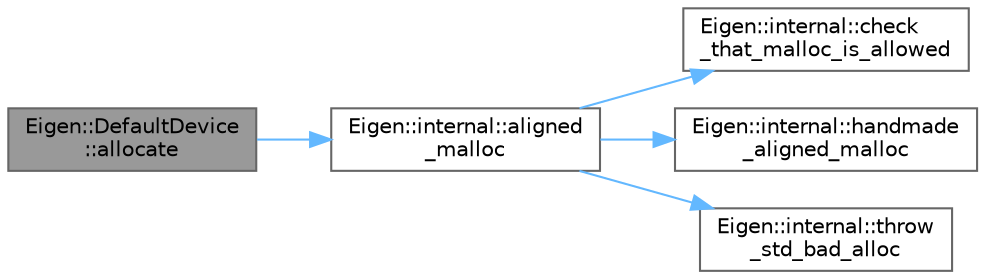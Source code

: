 digraph "Eigen::DefaultDevice::allocate"
{
 // LATEX_PDF_SIZE
  bgcolor="transparent";
  edge [fontname=Helvetica,fontsize=10,labelfontname=Helvetica,labelfontsize=10];
  node [fontname=Helvetica,fontsize=10,shape=box,height=0.2,width=0.4];
  rankdir="LR";
  Node1 [id="Node000001",label="Eigen::DefaultDevice\l::allocate",height=0.2,width=0.4,color="gray40", fillcolor="grey60", style="filled", fontcolor="black",tooltip=" "];
  Node1 -> Node2 [id="edge5_Node000001_Node000002",color="steelblue1",style="solid",tooltip=" "];
  Node2 [id="Node000002",label="Eigen::internal::aligned\l_malloc",height=0.2,width=0.4,color="grey40", fillcolor="white", style="filled",URL="$namespace_eigen_1_1internal.html#a085e514c677ac3bb48f3c3674a372865",tooltip=" "];
  Node2 -> Node3 [id="edge6_Node000002_Node000003",color="steelblue1",style="solid",tooltip=" "];
  Node3 [id="Node000003",label="Eigen::internal::check\l_that_malloc_is_allowed",height=0.2,width=0.4,color="grey40", fillcolor="white", style="filled",URL="$namespace_eigen_1_1internal.html#aade40fb602f8649b396fd4f20494884e",tooltip=" "];
  Node2 -> Node4 [id="edge7_Node000002_Node000004",color="steelblue1",style="solid",tooltip=" "];
  Node4 [id="Node000004",label="Eigen::internal::handmade\l_aligned_malloc",height=0.2,width=0.4,color="grey40", fillcolor="white", style="filled",URL="$namespace_eigen_1_1internal.html#a953346c5e1a0a5efbcc19ed387021548",tooltip=" "];
  Node2 -> Node5 [id="edge8_Node000002_Node000005",color="steelblue1",style="solid",tooltip=" "];
  Node5 [id="Node000005",label="Eigen::internal::throw\l_std_bad_alloc",height=0.2,width=0.4,color="grey40", fillcolor="white", style="filled",URL="$namespace_eigen_1_1internal.html#aa03c647c0da4f77a83252fd9bd097ca4",tooltip=" "];
}
